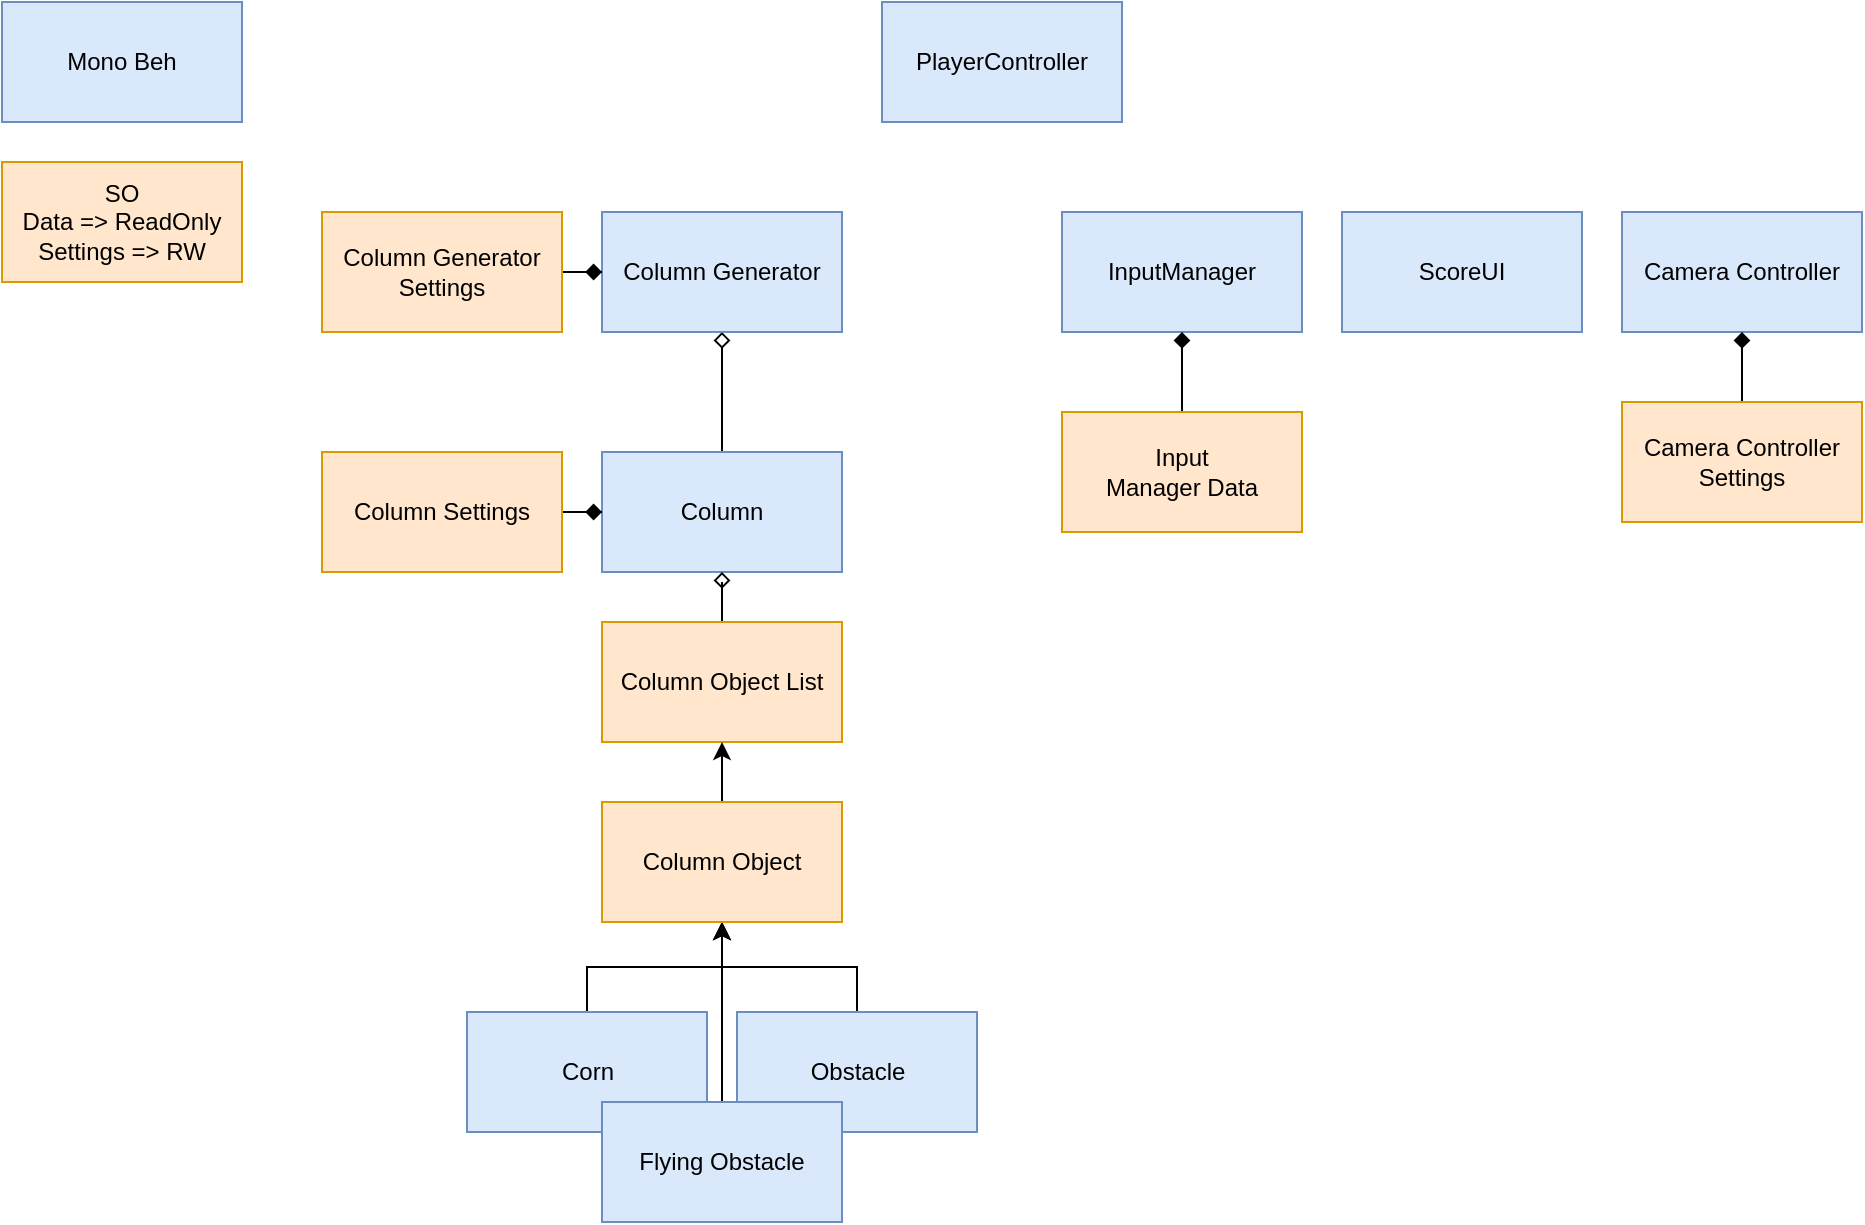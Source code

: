 <mxfile version="15.8.4" type="device"><diagram id="riBHH3hDiy_BX4fd92QE" name="Sayfa -1"><mxGraphModel dx="1021" dy="698" grid="1" gridSize="10" guides="1" tooltips="1" connect="1" arrows="1" fold="1" page="1" pageScale="1" pageWidth="827" pageHeight="1169" math="0" shadow="0"><root><mxCell id="0"/><mxCell id="1" parent="0"/><mxCell id="ojZFkaZr1cw67Rrdic0X-1" value="Mono Beh" style="rounded=0;whiteSpace=wrap;html=1;fillColor=#dae8fc;strokeColor=#6c8ebf;" vertex="1" parent="1"><mxGeometry x="30" y="50" width="120" height="60" as="geometry"/></mxCell><mxCell id="ojZFkaZr1cw67Rrdic0X-2" value="SO&lt;br&gt;Data =&amp;gt; ReadOnly&lt;br&gt;Settings =&amp;gt; RW" style="rounded=0;whiteSpace=wrap;html=1;fillColor=#ffe6cc;strokeColor=#d79b00;" vertex="1" parent="1"><mxGeometry x="30" y="130" width="120" height="60" as="geometry"/></mxCell><mxCell id="ojZFkaZr1cw67Rrdic0X-22" value="" style="edgeStyle=orthogonalEdgeStyle;rounded=0;orthogonalLoop=1;jettySize=auto;html=1;startArrow=none;startFill=0;endArrow=diamond;endFill=0;" edge="1" parent="1" source="ojZFkaZr1cw67Rrdic0X-3" target="ojZFkaZr1cw67Rrdic0X-4"><mxGeometry relative="1" as="geometry"/></mxCell><mxCell id="ojZFkaZr1cw67Rrdic0X-3" value="Column" style="rounded=0;whiteSpace=wrap;html=1;fillColor=#dae8fc;strokeColor=#6c8ebf;" vertex="1" parent="1"><mxGeometry x="330" y="275" width="120" height="60" as="geometry"/></mxCell><mxCell id="ojZFkaZr1cw67Rrdic0X-4" value="Column Generator" style="rounded=0;whiteSpace=wrap;html=1;fillColor=#dae8fc;strokeColor=#6c8ebf;" vertex="1" parent="1"><mxGeometry x="330" y="155" width="120" height="60" as="geometry"/></mxCell><mxCell id="ojZFkaZr1cw67Rrdic0X-21" value="" style="edgeStyle=orthogonalEdgeStyle;rounded=0;orthogonalLoop=1;jettySize=auto;html=1;endArrow=diamond;endFill=1;exitX=1;exitY=0.5;exitDx=0;exitDy=0;" edge="1" parent="1" source="ojZFkaZr1cw67Rrdic0X-6" target="ojZFkaZr1cw67Rrdic0X-3"><mxGeometry relative="1" as="geometry"><mxPoint x="310" y="305" as="sourcePoint"/></mxGeometry></mxCell><mxCell id="ojZFkaZr1cw67Rrdic0X-6" value="Column Settings" style="rounded=0;whiteSpace=wrap;html=1;fillColor=#ffe6cc;strokeColor=#d79b00;" vertex="1" parent="1"><mxGeometry x="190" y="275" width="120" height="60" as="geometry"/></mxCell><mxCell id="ojZFkaZr1cw67Rrdic0X-44" style="edgeStyle=orthogonalEdgeStyle;rounded=0;orthogonalLoop=1;jettySize=auto;html=1;exitX=0.5;exitY=0;exitDx=0;exitDy=0;entryX=0.5;entryY=1;entryDx=0;entryDy=0;startArrow=none;startFill=0;endArrow=classic;endFill=1;" edge="1" parent="1" source="ojZFkaZr1cw67Rrdic0X-10" target="ojZFkaZr1cw67Rrdic0X-41"><mxGeometry relative="1" as="geometry"/></mxCell><mxCell id="ojZFkaZr1cw67Rrdic0X-10" value="Corn" style="rounded=0;whiteSpace=wrap;html=1;fillColor=#dae8fc;strokeColor=#6c8ebf;" vertex="1" parent="1"><mxGeometry x="262.5" y="555" width="120" height="60" as="geometry"/></mxCell><mxCell id="ojZFkaZr1cw67Rrdic0X-11" value="InputManager" style="rounded=0;whiteSpace=wrap;html=1;fillColor=#dae8fc;strokeColor=#6c8ebf;" vertex="1" parent="1"><mxGeometry x="560" y="155" width="120" height="60" as="geometry"/></mxCell><mxCell id="ojZFkaZr1cw67Rrdic0X-34" value="" style="edgeStyle=orthogonalEdgeStyle;rounded=0;orthogonalLoop=1;jettySize=auto;html=1;startArrow=none;startFill=0;endArrow=diamond;endFill=1;" edge="1" parent="1" source="ojZFkaZr1cw67Rrdic0X-12" target="ojZFkaZr1cw67Rrdic0X-11"><mxGeometry relative="1" as="geometry"/></mxCell><mxCell id="ojZFkaZr1cw67Rrdic0X-12" value="Input &lt;br&gt;Manager Data" style="rounded=0;whiteSpace=wrap;html=1;fillColor=#ffe6cc;strokeColor=#d79b00;" vertex="1" parent="1"><mxGeometry x="560" y="255" width="120" height="60" as="geometry"/></mxCell><mxCell id="ojZFkaZr1cw67Rrdic0X-42" style="edgeStyle=orthogonalEdgeStyle;rounded=0;orthogonalLoop=1;jettySize=auto;html=1;exitX=0.5;exitY=0;exitDx=0;exitDy=0;entryX=0.5;entryY=1;entryDx=0;entryDy=0;startArrow=none;startFill=0;endArrow=classic;endFill=1;" edge="1" parent="1" source="ojZFkaZr1cw67Rrdic0X-23" target="ojZFkaZr1cw67Rrdic0X-41"><mxGeometry relative="1" as="geometry"/></mxCell><mxCell id="ojZFkaZr1cw67Rrdic0X-23" value="Obstacle" style="rounded=0;whiteSpace=wrap;html=1;fillColor=#dae8fc;strokeColor=#6c8ebf;" vertex="1" parent="1"><mxGeometry x="397.5" y="555" width="120" height="60" as="geometry"/></mxCell><mxCell id="ojZFkaZr1cw67Rrdic0X-45" style="edgeStyle=orthogonalEdgeStyle;rounded=0;orthogonalLoop=1;jettySize=auto;html=1;exitX=0.5;exitY=0;exitDx=0;exitDy=0;startArrow=none;startFill=0;endArrow=classic;endFill=1;entryX=0.5;entryY=1;entryDx=0;entryDy=0;" edge="1" parent="1" source="ojZFkaZr1cw67Rrdic0X-24" target="ojZFkaZr1cw67Rrdic0X-41"><mxGeometry relative="1" as="geometry"><mxPoint x="387.5" y="560" as="targetPoint"/></mxGeometry></mxCell><mxCell id="ojZFkaZr1cw67Rrdic0X-24" value="Flying Obstacle" style="rounded=0;whiteSpace=wrap;html=1;fillColor=#dae8fc;strokeColor=#6c8ebf;" vertex="1" parent="1"><mxGeometry x="330" y="600" width="120" height="60" as="geometry"/></mxCell><mxCell id="ojZFkaZr1cw67Rrdic0X-33" value="" style="edgeStyle=orthogonalEdgeStyle;rounded=0;orthogonalLoop=1;jettySize=auto;html=1;startArrow=none;startFill=0;endArrow=diamond;endFill=1;" edge="1" parent="1" source="ojZFkaZr1cw67Rrdic0X-32" target="ojZFkaZr1cw67Rrdic0X-4"><mxGeometry relative="1" as="geometry"/></mxCell><mxCell id="ojZFkaZr1cw67Rrdic0X-32" value="Column Generator Settings" style="rounded=0;whiteSpace=wrap;html=1;fillColor=#ffe6cc;strokeColor=#d79b00;" vertex="1" parent="1"><mxGeometry x="190" y="155" width="120" height="60" as="geometry"/></mxCell><mxCell id="ojZFkaZr1cw67Rrdic0X-35" value="ScoreUI" style="rounded=0;whiteSpace=wrap;html=1;fillColor=#dae8fc;strokeColor=#6c8ebf;" vertex="1" parent="1"><mxGeometry x="700" y="155" width="120" height="60" as="geometry"/></mxCell><mxCell id="ojZFkaZr1cw67Rrdic0X-36" value="Camera Controller" style="rounded=0;whiteSpace=wrap;html=1;fillColor=#dae8fc;strokeColor=#6c8ebf;" vertex="1" parent="1"><mxGeometry x="840" y="155" width="120" height="60" as="geometry"/></mxCell><mxCell id="ojZFkaZr1cw67Rrdic0X-38" value="" style="edgeStyle=orthogonalEdgeStyle;rounded=0;orthogonalLoop=1;jettySize=auto;html=1;startArrow=none;startFill=0;endArrow=diamond;endFill=1;" edge="1" parent="1" source="ojZFkaZr1cw67Rrdic0X-37" target="ojZFkaZr1cw67Rrdic0X-36"><mxGeometry relative="1" as="geometry"/></mxCell><mxCell id="ojZFkaZr1cw67Rrdic0X-37" value="Camera Controller Settings" style="rounded=0;whiteSpace=wrap;html=1;fillColor=#ffe6cc;strokeColor=#d79b00;" vertex="1" parent="1"><mxGeometry x="840" y="250" width="120" height="60" as="geometry"/></mxCell><mxCell id="ojZFkaZr1cw67Rrdic0X-39" value="PlayerController" style="rounded=0;whiteSpace=wrap;html=1;fillColor=#dae8fc;strokeColor=#6c8ebf;" vertex="1" parent="1"><mxGeometry x="470" y="50" width="120" height="60" as="geometry"/></mxCell><mxCell id="ojZFkaZr1cw67Rrdic0X-47" value="" style="edgeStyle=orthogonalEdgeStyle;rounded=0;orthogonalLoop=1;jettySize=auto;html=1;startArrow=none;startFill=0;endArrow=diamond;endFill=0;" edge="1" parent="1" source="ojZFkaZr1cw67Rrdic0X-40" target="ojZFkaZr1cw67Rrdic0X-3"><mxGeometry relative="1" as="geometry"/></mxCell><mxCell id="ojZFkaZr1cw67Rrdic0X-40" value="Column Object List" style="rounded=0;whiteSpace=wrap;html=1;fillColor=#ffe6cc;strokeColor=#d79b00;" vertex="1" parent="1"><mxGeometry x="330" y="360" width="120" height="60" as="geometry"/></mxCell><mxCell id="ojZFkaZr1cw67Rrdic0X-46" style="edgeStyle=orthogonalEdgeStyle;rounded=0;orthogonalLoop=1;jettySize=auto;html=1;exitX=0.5;exitY=0;exitDx=0;exitDy=0;entryX=0.5;entryY=1;entryDx=0;entryDy=0;startArrow=none;startFill=0;endArrow=classic;endFill=1;" edge="1" parent="1" source="ojZFkaZr1cw67Rrdic0X-41" target="ojZFkaZr1cw67Rrdic0X-40"><mxGeometry relative="1" as="geometry"/></mxCell><mxCell id="ojZFkaZr1cw67Rrdic0X-41" value="Column Object" style="rounded=0;whiteSpace=wrap;html=1;fillColor=#ffe6cc;strokeColor=#d79b00;" vertex="1" parent="1"><mxGeometry x="330" y="450" width="120" height="60" as="geometry"/></mxCell></root></mxGraphModel></diagram></mxfile>
